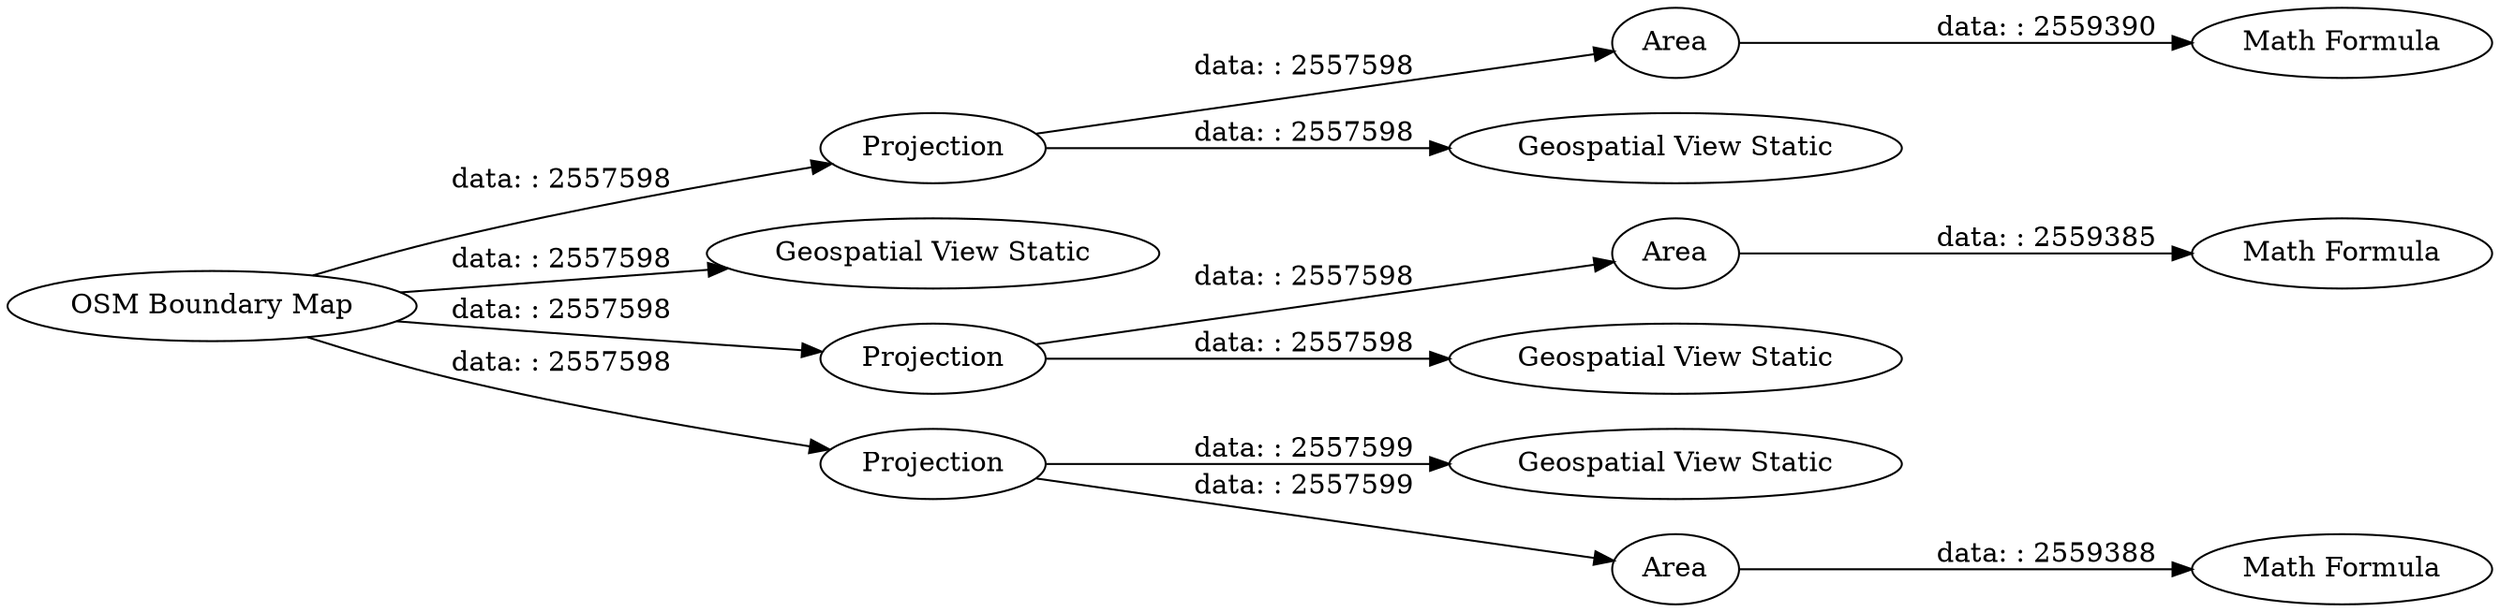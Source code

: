 digraph {
	"-8988288722301720536_40" [label="Math Formula"]
	"-8988288722301720536_43" [label=Area]
	"-8988288722301720536_16" [label="Geospatial View Static"]
	"-8988288722301720536_42" [label="Geospatial View Static"]
	"-8988288722301720536_35" [label=Projection]
	"-8988288722301720536_15" [label="Geospatial View Static"]
	"-8988288722301720536_37" [label=Area]
	"-8988288722301720536_36" [label="Geospatial View Static"]
	"-8988288722301720536_38" [label="Math Formula"]
	"-8988288722301720536_39" [label=Area]
	"-8988288722301720536_41" [label="Math Formula"]
	"-8988288722301720536_44" [label=Projection]
	"-8988288722301720536_34" [label="OSM Boundary Map"]
	"-8988288722301720536_17" [label=Projection]
	"-8988288722301720536_43" -> "-8988288722301720536_41" [label="data: : 2559385"]
	"-8988288722301720536_17" -> "-8988288722301720536_16" [label="data: : 2557599"]
	"-8988288722301720536_35" -> "-8988288722301720536_36" [label="data: : 2557598"]
	"-8988288722301720536_34" -> "-8988288722301720536_35" [label="data: : 2557598"]
	"-8988288722301720536_37" -> "-8988288722301720536_38" [label="data: : 2559390"]
	"-8988288722301720536_34" -> "-8988288722301720536_17" [label="data: : 2557598"]
	"-8988288722301720536_44" -> "-8988288722301720536_43" [label="data: : 2557598"]
	"-8988288722301720536_34" -> "-8988288722301720536_15" [label="data: : 2557598"]
	"-8988288722301720536_39" -> "-8988288722301720536_40" [label="data: : 2559388"]
	"-8988288722301720536_35" -> "-8988288722301720536_37" [label="data: : 2557598"]
	"-8988288722301720536_34" -> "-8988288722301720536_44" [label="data: : 2557598"]
	"-8988288722301720536_44" -> "-8988288722301720536_42" [label="data: : 2557598"]
	"-8988288722301720536_17" -> "-8988288722301720536_39" [label="data: : 2557599"]
	rankdir=LR
}
